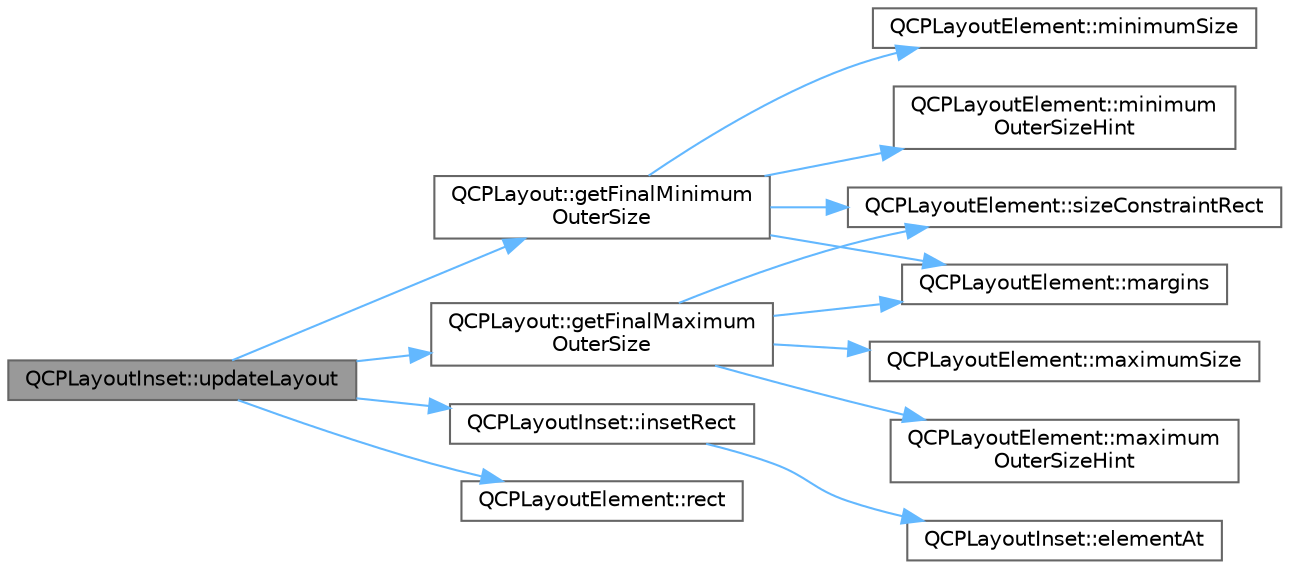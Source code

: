 digraph "QCPLayoutInset::updateLayout"
{
 // LATEX_PDF_SIZE
  bgcolor="transparent";
  edge [fontname=Helvetica,fontsize=10,labelfontname=Helvetica,labelfontsize=10];
  node [fontname=Helvetica,fontsize=10,shape=box,height=0.2,width=0.4];
  rankdir="LR";
  Node1 [label="QCPLayoutInset::updateLayout",height=0.2,width=0.4,color="gray40", fillcolor="grey60", style="filled", fontcolor="black",tooltip=" "];
  Node1 -> Node2 [color="steelblue1",style="solid"];
  Node2 [label="QCPLayout::getFinalMaximum\lOuterSize",height=0.2,width=0.4,color="grey40", fillcolor="white", style="filled",URL="$class_q_c_p_layout.html#add49fd6843821a6126914b837ed52e22",tooltip=" "];
  Node2 -> Node3 [color="steelblue1",style="solid"];
  Node3 [label="QCPLayoutElement::margins",height=0.2,width=0.4,color="grey40", fillcolor="white", style="filled",URL="$class_q_c_p_layout_element.html#af4ac9450aa2d60863bf3a8ea0c940c9d",tooltip=" "];
  Node2 -> Node4 [color="steelblue1",style="solid"];
  Node4 [label="QCPLayoutElement::maximum\lOuterSizeHint",height=0.2,width=0.4,color="grey40", fillcolor="white", style="filled",URL="$class_q_c_p_layout_element.html#ad96efb977a26e360e8a64a4c1e56456d",tooltip=" "];
  Node2 -> Node5 [color="steelblue1",style="solid"];
  Node5 [label="QCPLayoutElement::maximumSize",height=0.2,width=0.4,color="grey40", fillcolor="white", style="filled",URL="$class_q_c_p_layout_element.html#afb9503858d4aa0f3b9f1794b084fb40a",tooltip=" "];
  Node2 -> Node6 [color="steelblue1",style="solid"];
  Node6 [label="QCPLayoutElement::sizeConstraintRect",height=0.2,width=0.4,color="grey40", fillcolor="white", style="filled",URL="$class_q_c_p_layout_element.html#a66136f121ee3e1c933b748761203cab4",tooltip=" "];
  Node1 -> Node7 [color="steelblue1",style="solid"];
  Node7 [label="QCPLayout::getFinalMinimum\lOuterSize",height=0.2,width=0.4,color="grey40", fillcolor="white", style="filled",URL="$class_q_c_p_layout.html#a864fddc84721f186663faf3683f1fa70",tooltip=" "];
  Node7 -> Node3 [color="steelblue1",style="solid"];
  Node7 -> Node8 [color="steelblue1",style="solid"];
  Node8 [label="QCPLayoutElement::minimum\lOuterSizeHint",height=0.2,width=0.4,color="grey40", fillcolor="white", style="filled",URL="$class_q_c_p_layout_element.html#a46789036c4fcb190fa374f91321d7c09",tooltip=" "];
  Node7 -> Node9 [color="steelblue1",style="solid"];
  Node9 [label="QCPLayoutElement::minimumSize",height=0.2,width=0.4,color="grey40", fillcolor="white", style="filled",URL="$class_q_c_p_layout_element.html#a60d4295468a2b57fe91f6f68e20c3993",tooltip=" "];
  Node7 -> Node6 [color="steelblue1",style="solid"];
  Node1 -> Node10 [color="steelblue1",style="solid"];
  Node10 [label="QCPLayoutInset::insetRect",height=0.2,width=0.4,color="grey40", fillcolor="white", style="filled",URL="$class_q_c_p_layout_inset.html#ab23099a46af17c31f4c40668f13c9de1",tooltip=" "];
  Node10 -> Node11 [color="steelblue1",style="solid"];
  Node11 [label="QCPLayoutInset::elementAt",height=0.2,width=0.4,color="grey40", fillcolor="white", style="filled",URL="$class_q_c_p_layout_inset.html#a881ca205605bae9c034733b808f93a02",tooltip=" "];
  Node1 -> Node12 [color="steelblue1",style="solid"];
  Node12 [label="QCPLayoutElement::rect",height=0.2,width=0.4,color="grey40", fillcolor="white", style="filled",URL="$class_q_c_p_layout_element.html#a208effccfe2cca4a0eaf9393e60f2dd4",tooltip=" "];
}
